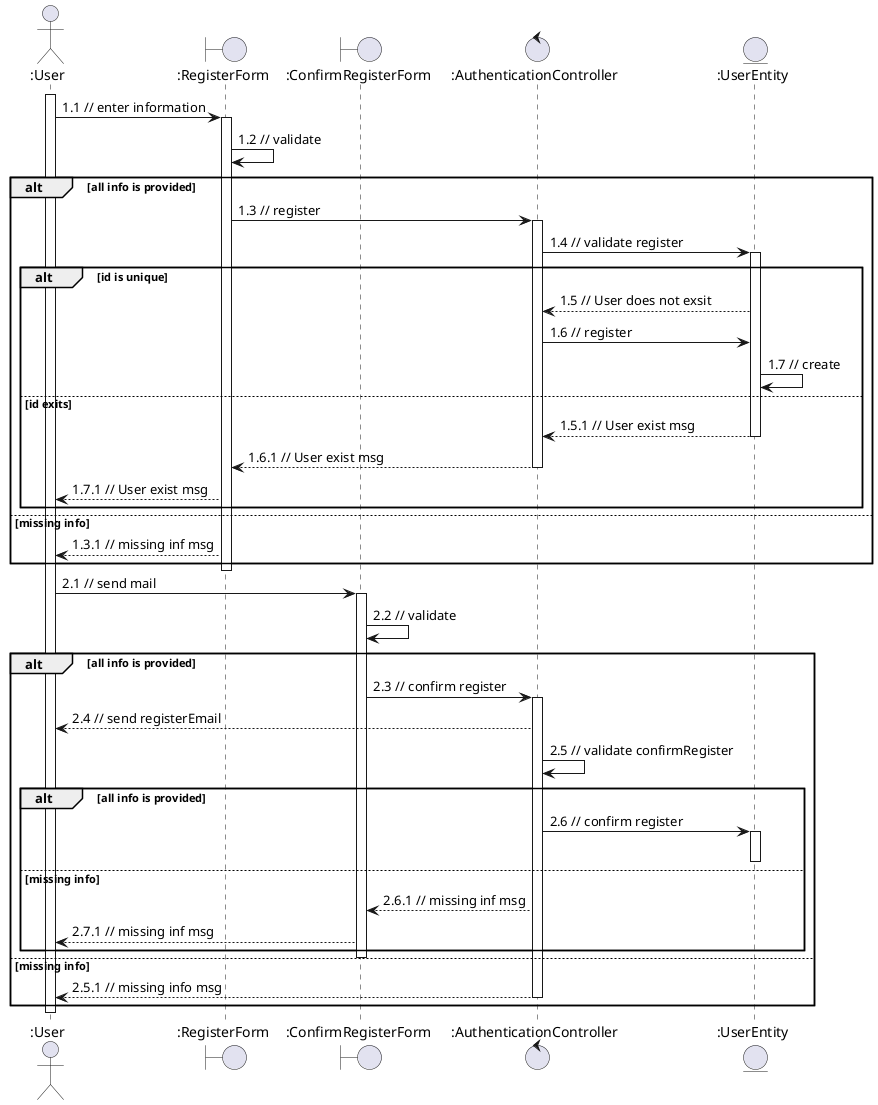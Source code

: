 @startuml
actor ":User"
boundary ":RegisterForm"
boundary ":ConfirmRegisterForm"
control ":AuthenticationController"
entity ":UserEntity"

activate ":User"
":User" -> ":RegisterForm" : 1.1 // enter information
activate ":RegisterForm"
":RegisterForm" -> ":RegisterForm" : 1.2 // validate

alt all info is provided

":RegisterForm" -> ":AuthenticationController" : 1.3 // register
activate ":AuthenticationController"
":AuthenticationController" -> ":UserEntity" : 1.4 // validate register
activate ":UserEntity"

alt id is unique

":UserEntity" --> ":AuthenticationController" : 1.5 // User does not exsit
":AuthenticationController" -> ":UserEntity" : 1.6 // register
":UserEntity" -> ":UserEntity" : 1.7 // create

else id exits

":UserEntity" --> ":AuthenticationController" : 1.5.1 // User exist msg
deactivate ":UserEntity"
":AuthenticationController" --> ":RegisterForm" : 1.6.1 // User exist msg
deactivate ":AuthenticationController"
":RegisterForm" --> ":User" : 1.7.1 // User exist msg
end

else missing info

":RegisterForm" --> ":User" : 1.3.1 // missing inf msg

end
deactivate ":RegisterForm"
":User" -> ":ConfirmRegisterForm" : 2.1 // send mail
activate ":ConfirmRegisterForm"
":ConfirmRegisterForm" -> ":ConfirmRegisterForm" : 2.2 // validate

alt all info is provided

":ConfirmRegisterForm" -> ":AuthenticationController" : 2.3 // confirm register
activate ":AuthenticationController"
":AuthenticationController" --> ":User" : 2.4 // send registerEmail
":AuthenticationController" -> ":AuthenticationController" : 2.5 // validate confirmRegister

alt all info is provided

":AuthenticationController" -> ":UserEntity" : 2.6 // confirm register
activate ":UserEntity"
deactivate ":UserEntity"
else missing info

":AuthenticationController" --> ":ConfirmRegisterForm" : 2.6.1 // missing inf msg
":ConfirmRegisterForm" --> ":User" : 2.7.1 // missing inf msg

end
deactivate ":ConfirmRegisterForm"

else missing info

":AuthenticationController" --> ":User" : 2.5.1 // missing info msg
deactivate ":AuthenticationController"
end
deactivate ":User"
@enduml